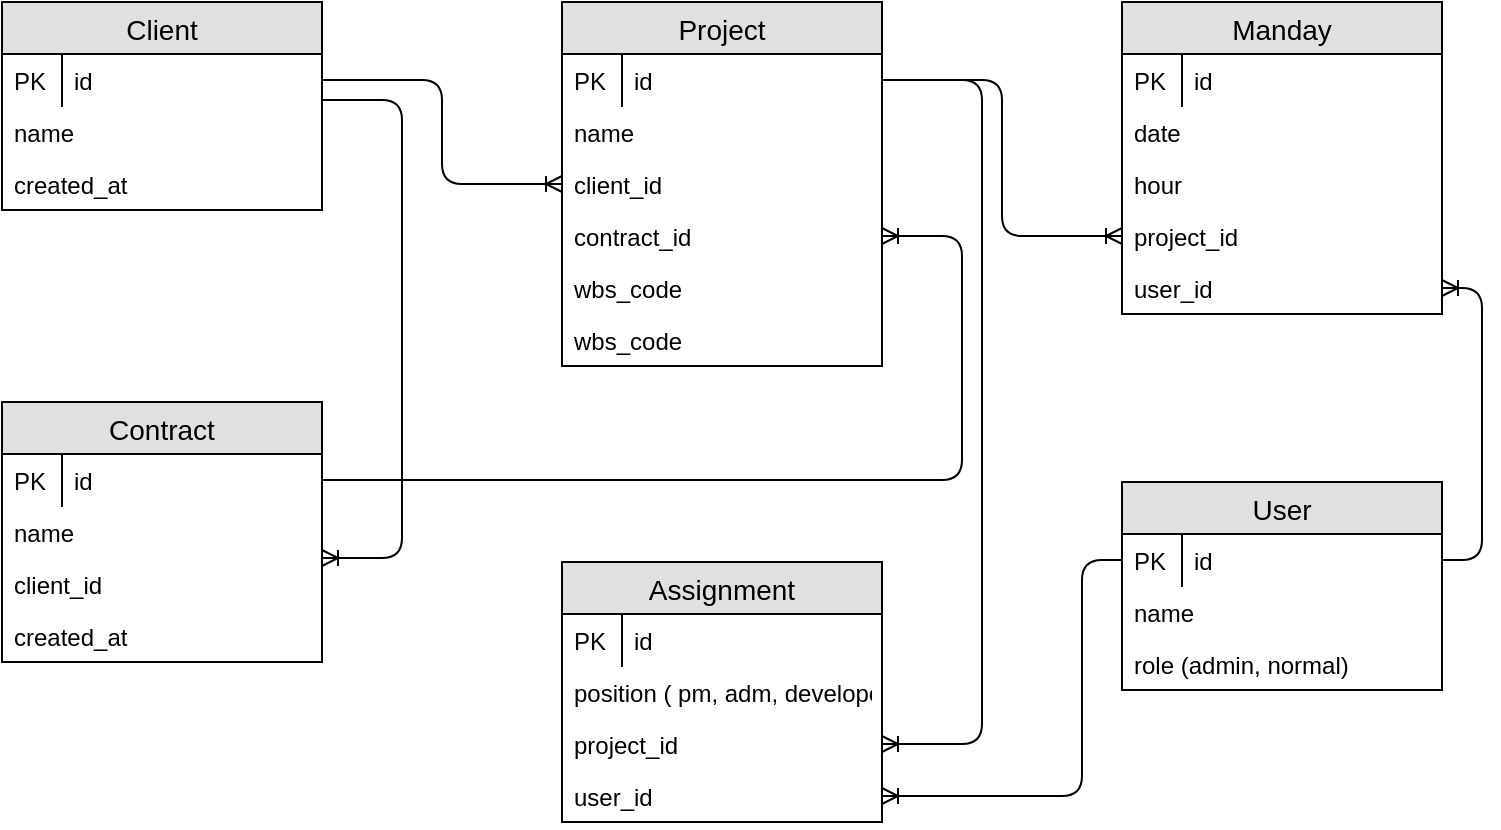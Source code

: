 <mxfile version="14.3.0" type="github">
  <diagram id="LU7qr5KETfUHQLSUwvvW" name="Page-1">
    <mxGraphModel dx="2137" dy="761" grid="1" gridSize="10" guides="1" tooltips="1" connect="1" arrows="1" fold="1" page="1" pageScale="1" pageWidth="850" pageHeight="1100" math="0" shadow="0">
      <root>
        <mxCell id="0" />
        <mxCell id="1" parent="0" />
        <mxCell id="HIGyn1x--3cgw_TzCDk_-16" value="Client" style="swimlane;fontStyle=0;childLayout=stackLayout;horizontal=1;startSize=26;fillColor=#e0e0e0;horizontalStack=0;resizeParent=1;resizeParentMax=0;resizeLast=0;collapsible=1;marginBottom=0;swimlaneFillColor=#ffffff;align=center;fontSize=14;" vertex="1" parent="1">
          <mxGeometry x="-760" y="80" width="160" height="104" as="geometry" />
        </mxCell>
        <mxCell id="HIGyn1x--3cgw_TzCDk_-17" value="id" style="shape=partialRectangle;top=0;left=0;right=0;bottom=0;align=left;verticalAlign=top;fillColor=none;spacingLeft=34;spacingRight=4;overflow=hidden;rotatable=0;points=[[0,0.5],[1,0.5]];portConstraint=eastwest;dropTarget=0;fontSize=12;" vertex="1" parent="HIGyn1x--3cgw_TzCDk_-16">
          <mxGeometry y="26" width="160" height="26" as="geometry" />
        </mxCell>
        <mxCell id="HIGyn1x--3cgw_TzCDk_-18" value="PK" style="shape=partialRectangle;top=0;left=0;bottom=0;fillColor=none;align=left;verticalAlign=top;spacingLeft=4;spacingRight=4;overflow=hidden;rotatable=0;points=[];portConstraint=eastwest;part=1;fontSize=12;" vertex="1" connectable="0" parent="HIGyn1x--3cgw_TzCDk_-17">
          <mxGeometry width="30" height="26" as="geometry" />
        </mxCell>
        <mxCell id="HIGyn1x--3cgw_TzCDk_-20" value="name" style="text;strokeColor=none;fillColor=none;spacingLeft=4;spacingRight=4;overflow=hidden;rotatable=0;points=[[0,0.5],[1,0.5]];portConstraint=eastwest;fontSize=12;" vertex="1" parent="HIGyn1x--3cgw_TzCDk_-16">
          <mxGeometry y="52" width="160" height="26" as="geometry" />
        </mxCell>
        <mxCell id="HIGyn1x--3cgw_TzCDk_-21" value="created_at" style="text;strokeColor=none;fillColor=none;spacingLeft=4;spacingRight=4;overflow=hidden;rotatable=0;points=[[0,0.5],[1,0.5]];portConstraint=eastwest;fontSize=12;" vertex="1" parent="HIGyn1x--3cgw_TzCDk_-16">
          <mxGeometry y="78" width="160" height="26" as="geometry" />
        </mxCell>
        <mxCell id="HIGyn1x--3cgw_TzCDk_-22" value="Project" style="swimlane;fontStyle=0;childLayout=stackLayout;horizontal=1;startSize=26;fillColor=#e0e0e0;horizontalStack=0;resizeParent=1;resizeParentMax=0;resizeLast=0;collapsible=1;marginBottom=0;swimlaneFillColor=#ffffff;align=center;fontSize=14;" vertex="1" parent="1">
          <mxGeometry x="-480" y="80" width="160" height="182" as="geometry" />
        </mxCell>
        <mxCell id="HIGyn1x--3cgw_TzCDk_-23" value="id" style="shape=partialRectangle;top=0;left=0;right=0;bottom=0;align=left;verticalAlign=top;fillColor=none;spacingLeft=34;spacingRight=4;overflow=hidden;rotatable=0;points=[[0,0.5],[1,0.5]];portConstraint=eastwest;dropTarget=0;fontSize=12;" vertex="1" parent="HIGyn1x--3cgw_TzCDk_-22">
          <mxGeometry y="26" width="160" height="26" as="geometry" />
        </mxCell>
        <mxCell id="HIGyn1x--3cgw_TzCDk_-24" value="PK" style="shape=partialRectangle;top=0;left=0;bottom=0;fillColor=none;align=left;verticalAlign=top;spacingLeft=4;spacingRight=4;overflow=hidden;rotatable=0;points=[];portConstraint=eastwest;part=1;fontSize=12;" vertex="1" connectable="0" parent="HIGyn1x--3cgw_TzCDk_-23">
          <mxGeometry width="30" height="26" as="geometry" />
        </mxCell>
        <mxCell id="HIGyn1x--3cgw_TzCDk_-25" value="name" style="text;strokeColor=none;fillColor=none;spacingLeft=4;spacingRight=4;overflow=hidden;rotatable=0;points=[[0,0.5],[1,0.5]];portConstraint=eastwest;fontSize=12;" vertex="1" parent="HIGyn1x--3cgw_TzCDk_-22">
          <mxGeometry y="52" width="160" height="26" as="geometry" />
        </mxCell>
        <mxCell id="HIGyn1x--3cgw_TzCDk_-38" value="client_id" style="text;strokeColor=none;fillColor=none;spacingLeft=4;spacingRight=4;overflow=hidden;rotatable=0;points=[[0,0.5],[1,0.5]];portConstraint=eastwest;fontSize=12;" vertex="1" parent="HIGyn1x--3cgw_TzCDk_-22">
          <mxGeometry y="78" width="160" height="26" as="geometry" />
        </mxCell>
        <mxCell id="HIGyn1x--3cgw_TzCDk_-39" value="contract_id" style="text;strokeColor=none;fillColor=none;spacingLeft=4;spacingRight=4;overflow=hidden;rotatable=0;points=[[0,0.5],[1,0.5]];portConstraint=eastwest;fontSize=12;" vertex="1" parent="HIGyn1x--3cgw_TzCDk_-22">
          <mxGeometry y="104" width="160" height="26" as="geometry" />
        </mxCell>
        <mxCell id="HIGyn1x--3cgw_TzCDk_-26" value="wbs_code" style="text;strokeColor=none;fillColor=none;spacingLeft=4;spacingRight=4;overflow=hidden;rotatable=0;points=[[0,0.5],[1,0.5]];portConstraint=eastwest;fontSize=12;" vertex="1" parent="HIGyn1x--3cgw_TzCDk_-22">
          <mxGeometry y="130" width="160" height="26" as="geometry" />
        </mxCell>
        <mxCell id="HIGyn1x--3cgw_TzCDk_-64" value="wbs_code" style="text;strokeColor=none;fillColor=none;spacingLeft=4;spacingRight=4;overflow=hidden;rotatable=0;points=[[0,0.5],[1,0.5]];portConstraint=eastwest;fontSize=12;" vertex="1" parent="HIGyn1x--3cgw_TzCDk_-22">
          <mxGeometry y="156" width="160" height="26" as="geometry" />
        </mxCell>
        <mxCell id="HIGyn1x--3cgw_TzCDk_-27" value="User" style="swimlane;fontStyle=0;childLayout=stackLayout;horizontal=1;startSize=26;fillColor=#e0e0e0;horizontalStack=0;resizeParent=1;resizeParentMax=0;resizeLast=0;collapsible=1;marginBottom=0;swimlaneFillColor=#ffffff;align=center;fontSize=14;" vertex="1" parent="1">
          <mxGeometry x="-200" y="320" width="160" height="104" as="geometry" />
        </mxCell>
        <mxCell id="HIGyn1x--3cgw_TzCDk_-28" value="id" style="shape=partialRectangle;top=0;left=0;right=0;bottom=0;align=left;verticalAlign=top;fillColor=none;spacingLeft=34;spacingRight=4;overflow=hidden;rotatable=0;points=[[0,0.5],[1,0.5]];portConstraint=eastwest;dropTarget=0;fontSize=12;" vertex="1" parent="HIGyn1x--3cgw_TzCDk_-27">
          <mxGeometry y="26" width="160" height="26" as="geometry" />
        </mxCell>
        <mxCell id="HIGyn1x--3cgw_TzCDk_-29" value="PK" style="shape=partialRectangle;top=0;left=0;bottom=0;fillColor=none;align=left;verticalAlign=top;spacingLeft=4;spacingRight=4;overflow=hidden;rotatable=0;points=[];portConstraint=eastwest;part=1;fontSize=12;" vertex="1" connectable="0" parent="HIGyn1x--3cgw_TzCDk_-28">
          <mxGeometry width="30" height="26" as="geometry" />
        </mxCell>
        <mxCell id="HIGyn1x--3cgw_TzCDk_-30" value="name" style="text;strokeColor=none;fillColor=none;spacingLeft=4;spacingRight=4;overflow=hidden;rotatable=0;points=[[0,0.5],[1,0.5]];portConstraint=eastwest;fontSize=12;" vertex="1" parent="HIGyn1x--3cgw_TzCDk_-27">
          <mxGeometry y="52" width="160" height="26" as="geometry" />
        </mxCell>
        <mxCell id="HIGyn1x--3cgw_TzCDk_-31" value="role (admin, normal)" style="text;strokeColor=none;fillColor=none;spacingLeft=4;spacingRight=4;overflow=hidden;rotatable=0;points=[[0,0.5],[1,0.5]];portConstraint=eastwest;fontSize=12;" vertex="1" parent="HIGyn1x--3cgw_TzCDk_-27">
          <mxGeometry y="78" width="160" height="26" as="geometry" />
        </mxCell>
        <mxCell id="HIGyn1x--3cgw_TzCDk_-32" value="Contract" style="swimlane;fontStyle=0;childLayout=stackLayout;horizontal=1;startSize=26;fillColor=#e0e0e0;horizontalStack=0;resizeParent=1;resizeParentMax=0;resizeLast=0;collapsible=1;marginBottom=0;swimlaneFillColor=#ffffff;align=center;fontSize=14;" vertex="1" parent="1">
          <mxGeometry x="-760" y="280" width="160" height="130" as="geometry" />
        </mxCell>
        <mxCell id="HIGyn1x--3cgw_TzCDk_-33" value="id" style="shape=partialRectangle;top=0;left=0;right=0;bottom=0;align=left;verticalAlign=top;fillColor=none;spacingLeft=34;spacingRight=4;overflow=hidden;rotatable=0;points=[[0,0.5],[1,0.5]];portConstraint=eastwest;dropTarget=0;fontSize=12;" vertex="1" parent="HIGyn1x--3cgw_TzCDk_-32">
          <mxGeometry y="26" width="160" height="26" as="geometry" />
        </mxCell>
        <mxCell id="HIGyn1x--3cgw_TzCDk_-34" value="PK" style="shape=partialRectangle;top=0;left=0;bottom=0;fillColor=none;align=left;verticalAlign=top;spacingLeft=4;spacingRight=4;overflow=hidden;rotatable=0;points=[];portConstraint=eastwest;part=1;fontSize=12;" vertex="1" connectable="0" parent="HIGyn1x--3cgw_TzCDk_-33">
          <mxGeometry width="30" height="26" as="geometry" />
        </mxCell>
        <mxCell id="HIGyn1x--3cgw_TzCDk_-35" value="name" style="text;strokeColor=none;fillColor=none;spacingLeft=4;spacingRight=4;overflow=hidden;rotatable=0;points=[[0,0.5],[1,0.5]];portConstraint=eastwest;fontSize=12;" vertex="1" parent="HIGyn1x--3cgw_TzCDk_-32">
          <mxGeometry y="52" width="160" height="26" as="geometry" />
        </mxCell>
        <mxCell id="HIGyn1x--3cgw_TzCDk_-41" value="client_id" style="text;strokeColor=none;fillColor=none;spacingLeft=4;spacingRight=4;overflow=hidden;rotatable=0;points=[[0,0.5],[1,0.5]];portConstraint=eastwest;fontSize=12;" vertex="1" parent="HIGyn1x--3cgw_TzCDk_-32">
          <mxGeometry y="78" width="160" height="26" as="geometry" />
        </mxCell>
        <mxCell id="HIGyn1x--3cgw_TzCDk_-36" value="created_at" style="text;strokeColor=none;fillColor=none;spacingLeft=4;spacingRight=4;overflow=hidden;rotatable=0;points=[[0,0.5],[1,0.5]];portConstraint=eastwest;fontSize=12;" vertex="1" parent="HIGyn1x--3cgw_TzCDk_-32">
          <mxGeometry y="104" width="160" height="26" as="geometry" />
        </mxCell>
        <mxCell id="HIGyn1x--3cgw_TzCDk_-37" value="" style="edgeStyle=orthogonalEdgeStyle;fontSize=12;html=1;endArrow=ERoneToMany;" edge="1" parent="1" source="HIGyn1x--3cgw_TzCDk_-17" target="HIGyn1x--3cgw_TzCDk_-38">
          <mxGeometry width="100" height="100" relative="1" as="geometry">
            <mxPoint x="-210" y="240" as="sourcePoint" />
            <mxPoint x="-330" y="252" as="targetPoint" />
            <Array as="points">
              <mxPoint x="-540" y="119" />
              <mxPoint x="-540" y="171" />
            </Array>
          </mxGeometry>
        </mxCell>
        <mxCell id="HIGyn1x--3cgw_TzCDk_-40" value="" style="edgeStyle=orthogonalEdgeStyle;fontSize=12;html=1;endArrow=ERoneToMany;" edge="1" parent="1" source="HIGyn1x--3cgw_TzCDk_-17" target="HIGyn1x--3cgw_TzCDk_-41">
          <mxGeometry width="100" height="100" relative="1" as="geometry">
            <mxPoint x="-590" y="129" as="sourcePoint" />
            <mxPoint x="-490" y="390" as="targetPoint" />
            <Array as="points">
              <mxPoint x="-560" y="129" />
              <mxPoint x="-560" y="358" />
            </Array>
          </mxGeometry>
        </mxCell>
        <mxCell id="HIGyn1x--3cgw_TzCDk_-42" value="" style="edgeStyle=orthogonalEdgeStyle;fontSize=12;html=1;endArrow=ERoneToMany;" edge="1" parent="1" source="HIGyn1x--3cgw_TzCDk_-33" target="HIGyn1x--3cgw_TzCDk_-39">
          <mxGeometry width="100" height="100" relative="1" as="geometry">
            <mxPoint x="-230" y="180" as="sourcePoint" />
            <mxPoint x="-110" y="232" as="targetPoint" />
            <Array as="points">
              <mxPoint x="-280" y="319" />
              <mxPoint x="-280" y="197" />
            </Array>
          </mxGeometry>
        </mxCell>
        <mxCell id="HIGyn1x--3cgw_TzCDk_-43" value="Manday" style="swimlane;fontStyle=0;childLayout=stackLayout;horizontal=1;startSize=26;fillColor=#e0e0e0;horizontalStack=0;resizeParent=1;resizeParentMax=0;resizeLast=0;collapsible=1;marginBottom=0;swimlaneFillColor=#ffffff;align=center;fontSize=14;" vertex="1" parent="1">
          <mxGeometry x="-200" y="80" width="160" height="156" as="geometry" />
        </mxCell>
        <mxCell id="HIGyn1x--3cgw_TzCDk_-44" value="id" style="shape=partialRectangle;top=0;left=0;right=0;bottom=0;align=left;verticalAlign=top;fillColor=none;spacingLeft=34;spacingRight=4;overflow=hidden;rotatable=0;points=[[0,0.5],[1,0.5]];portConstraint=eastwest;dropTarget=0;fontSize=12;" vertex="1" parent="HIGyn1x--3cgw_TzCDk_-43">
          <mxGeometry y="26" width="160" height="26" as="geometry" />
        </mxCell>
        <mxCell id="HIGyn1x--3cgw_TzCDk_-45" value="PK" style="shape=partialRectangle;top=0;left=0;bottom=0;fillColor=none;align=left;verticalAlign=top;spacingLeft=4;spacingRight=4;overflow=hidden;rotatable=0;points=[];portConstraint=eastwest;part=1;fontSize=12;" vertex="1" connectable="0" parent="HIGyn1x--3cgw_TzCDk_-44">
          <mxGeometry width="30" height="26" as="geometry" />
        </mxCell>
        <mxCell id="HIGyn1x--3cgw_TzCDk_-46" value="date" style="text;strokeColor=none;fillColor=none;spacingLeft=4;spacingRight=4;overflow=hidden;rotatable=0;points=[[0,0.5],[1,0.5]];portConstraint=eastwest;fontSize=12;" vertex="1" parent="HIGyn1x--3cgw_TzCDk_-43">
          <mxGeometry y="52" width="160" height="26" as="geometry" />
        </mxCell>
        <mxCell id="HIGyn1x--3cgw_TzCDk_-47" value="hour" style="text;strokeColor=none;fillColor=none;spacingLeft=4;spacingRight=4;overflow=hidden;rotatable=0;points=[[0,0.5],[1,0.5]];portConstraint=eastwest;fontSize=12;" vertex="1" parent="HIGyn1x--3cgw_TzCDk_-43">
          <mxGeometry y="78" width="160" height="26" as="geometry" />
        </mxCell>
        <mxCell id="HIGyn1x--3cgw_TzCDk_-48" value="project_id" style="text;strokeColor=none;fillColor=none;spacingLeft=4;spacingRight=4;overflow=hidden;rotatable=0;points=[[0,0.5],[1,0.5]];portConstraint=eastwest;fontSize=12;" vertex="1" parent="HIGyn1x--3cgw_TzCDk_-43">
          <mxGeometry y="104" width="160" height="26" as="geometry" />
        </mxCell>
        <mxCell id="HIGyn1x--3cgw_TzCDk_-51" value="user_id" style="text;strokeColor=none;fillColor=none;spacingLeft=4;spacingRight=4;overflow=hidden;rotatable=0;points=[[0,0.5],[1,0.5]];portConstraint=eastwest;fontSize=12;" vertex="1" parent="HIGyn1x--3cgw_TzCDk_-43">
          <mxGeometry y="130" width="160" height="26" as="geometry" />
        </mxCell>
        <mxCell id="HIGyn1x--3cgw_TzCDk_-52" value="" style="edgeStyle=orthogonalEdgeStyle;fontSize=12;html=1;endArrow=ERoneToMany;" edge="1" parent="1" source="HIGyn1x--3cgw_TzCDk_-23" target="HIGyn1x--3cgw_TzCDk_-48">
          <mxGeometry width="100" height="100" relative="1" as="geometry">
            <mxPoint x="-260" y="312" as="sourcePoint" />
            <mxPoint x="-260" y="150" as="targetPoint" />
            <Array as="points">
              <mxPoint x="-260" y="119" />
              <mxPoint x="-260" y="197" />
            </Array>
          </mxGeometry>
        </mxCell>
        <mxCell id="HIGyn1x--3cgw_TzCDk_-53" value="" style="edgeStyle=orthogonalEdgeStyle;fontSize=12;html=1;endArrow=ERoneToMany;" edge="1" parent="1" source="HIGyn1x--3cgw_TzCDk_-28" target="HIGyn1x--3cgw_TzCDk_-51">
          <mxGeometry width="100" height="100" relative="1" as="geometry">
            <mxPoint x="-290" y="460" as="sourcePoint" />
            <mxPoint x="-170" y="538" as="targetPoint" />
            <Array as="points">
              <mxPoint x="-20" y="359" />
              <mxPoint x="-20" y="223" />
            </Array>
          </mxGeometry>
        </mxCell>
        <mxCell id="HIGyn1x--3cgw_TzCDk_-55" value="Assignment" style="swimlane;fontStyle=0;childLayout=stackLayout;horizontal=1;startSize=26;fillColor=#e0e0e0;horizontalStack=0;resizeParent=1;resizeParentMax=0;resizeLast=0;collapsible=1;marginBottom=0;swimlaneFillColor=#ffffff;align=center;fontSize=14;" vertex="1" parent="1">
          <mxGeometry x="-480" y="360" width="160" height="130" as="geometry" />
        </mxCell>
        <mxCell id="HIGyn1x--3cgw_TzCDk_-56" value="id" style="shape=partialRectangle;top=0;left=0;right=0;bottom=0;align=left;verticalAlign=top;fillColor=none;spacingLeft=34;spacingRight=4;overflow=hidden;rotatable=0;points=[[0,0.5],[1,0.5]];portConstraint=eastwest;dropTarget=0;fontSize=12;" vertex="1" parent="HIGyn1x--3cgw_TzCDk_-55">
          <mxGeometry y="26" width="160" height="26" as="geometry" />
        </mxCell>
        <mxCell id="HIGyn1x--3cgw_TzCDk_-57" value="PK" style="shape=partialRectangle;top=0;left=0;bottom=0;fillColor=none;align=left;verticalAlign=top;spacingLeft=4;spacingRight=4;overflow=hidden;rotatable=0;points=[];portConstraint=eastwest;part=1;fontSize=12;" vertex="1" connectable="0" parent="HIGyn1x--3cgw_TzCDk_-56">
          <mxGeometry width="30" height="26" as="geometry" />
        </mxCell>
        <mxCell id="HIGyn1x--3cgw_TzCDk_-58" value="position ( pm, adm, developer)" style="text;strokeColor=none;fillColor=none;spacingLeft=4;spacingRight=4;overflow=hidden;rotatable=0;points=[[0,0.5],[1,0.5]];portConstraint=eastwest;fontSize=12;" vertex="1" parent="HIGyn1x--3cgw_TzCDk_-55">
          <mxGeometry y="52" width="160" height="26" as="geometry" />
        </mxCell>
        <mxCell id="HIGyn1x--3cgw_TzCDk_-60" value="project_id" style="text;strokeColor=none;fillColor=none;spacingLeft=4;spacingRight=4;overflow=hidden;rotatable=0;points=[[0,0.5],[1,0.5]];portConstraint=eastwest;fontSize=12;" vertex="1" parent="HIGyn1x--3cgw_TzCDk_-55">
          <mxGeometry y="78" width="160" height="26" as="geometry" />
        </mxCell>
        <mxCell id="HIGyn1x--3cgw_TzCDk_-61" value="user_id" style="text;strokeColor=none;fillColor=none;spacingLeft=4;spacingRight=4;overflow=hidden;rotatable=0;points=[[0,0.5],[1,0.5]];portConstraint=eastwest;fontSize=12;" vertex="1" parent="HIGyn1x--3cgw_TzCDk_-55">
          <mxGeometry y="104" width="160" height="26" as="geometry" />
        </mxCell>
        <mxCell id="HIGyn1x--3cgw_TzCDk_-62" value="" style="edgeStyle=orthogonalEdgeStyle;fontSize=12;html=1;endArrow=ERoneToMany;" edge="1" parent="1" source="HIGyn1x--3cgw_TzCDk_-28" target="HIGyn1x--3cgw_TzCDk_-61">
          <mxGeometry width="100" height="100" relative="1" as="geometry">
            <mxPoint x="-270" y="526" as="sourcePoint" />
            <mxPoint x="-270" y="390" as="targetPoint" />
            <Array as="points">
              <mxPoint x="-220" y="359" />
              <mxPoint x="-220" y="477" />
            </Array>
          </mxGeometry>
        </mxCell>
        <mxCell id="HIGyn1x--3cgw_TzCDk_-63" value="" style="edgeStyle=orthogonalEdgeStyle;fontSize=12;html=1;endArrow=ERoneToMany;" edge="1" parent="1" source="HIGyn1x--3cgw_TzCDk_-23" target="HIGyn1x--3cgw_TzCDk_-60">
          <mxGeometry width="100" height="100" relative="1" as="geometry">
            <mxPoint x="-190" y="369" as="sourcePoint" />
            <mxPoint x="-310" y="487" as="targetPoint" />
            <Array as="points">
              <mxPoint x="-270" y="119" />
              <mxPoint x="-270" y="451" />
            </Array>
          </mxGeometry>
        </mxCell>
      </root>
    </mxGraphModel>
  </diagram>
</mxfile>
